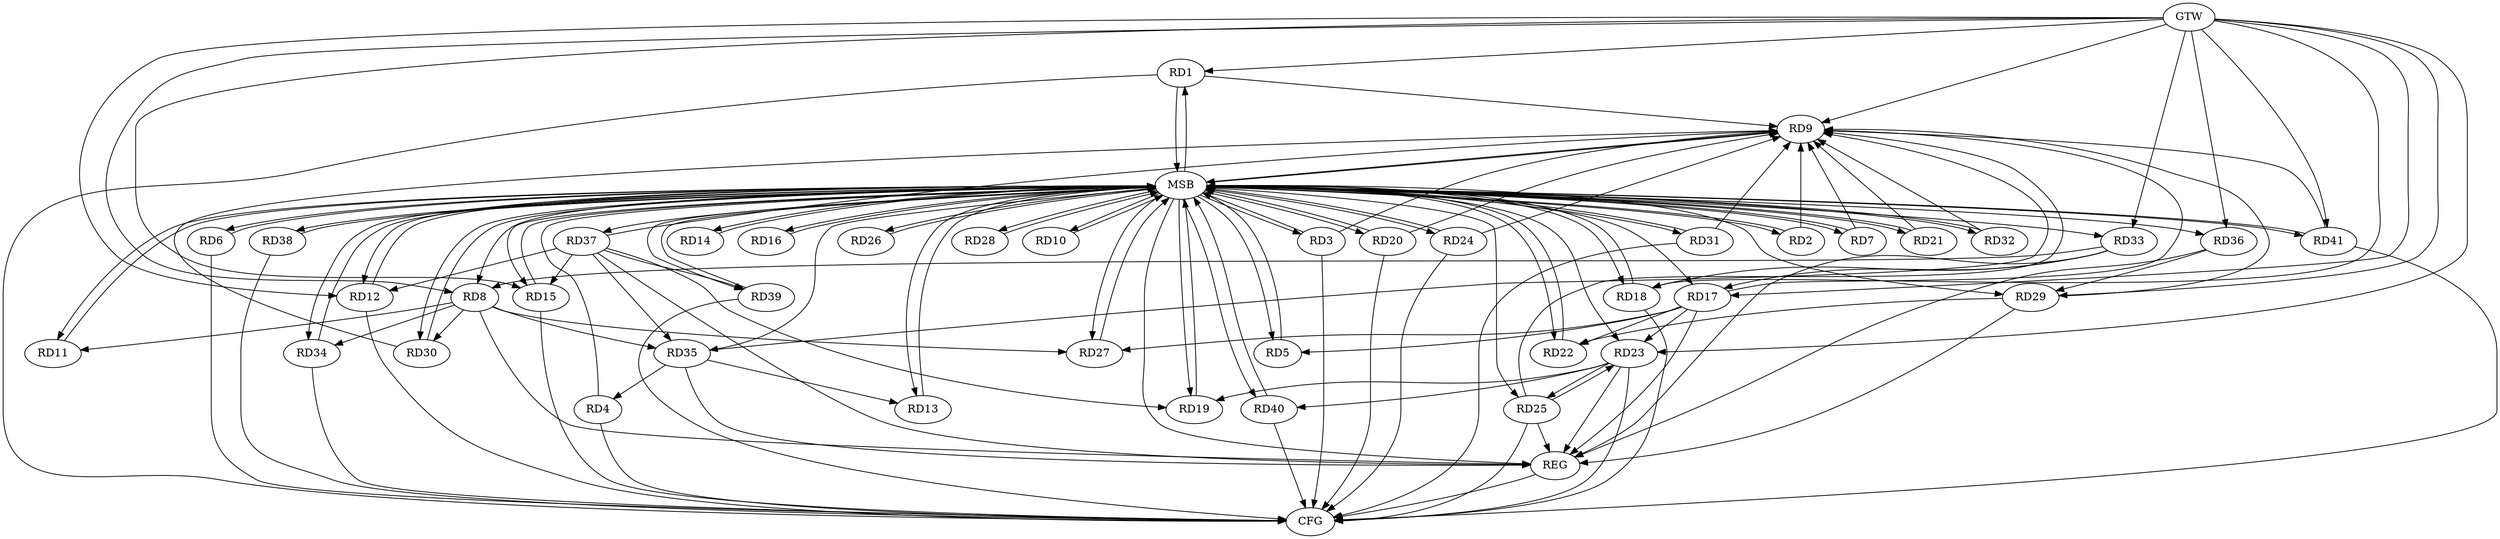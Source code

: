 strict digraph G {
  RD1 [ label="RD1" ];
  RD2 [ label="RD2" ];
  RD3 [ label="RD3" ];
  RD4 [ label="RD4" ];
  RD5 [ label="RD5" ];
  RD6 [ label="RD6" ];
  RD7 [ label="RD7" ];
  RD8 [ label="RD8" ];
  RD9 [ label="RD9" ];
  RD10 [ label="RD10" ];
  RD11 [ label="RD11" ];
  RD12 [ label="RD12" ];
  RD13 [ label="RD13" ];
  RD14 [ label="RD14" ];
  RD15 [ label="RD15" ];
  RD16 [ label="RD16" ];
  RD17 [ label="RD17" ];
  RD18 [ label="RD18" ];
  RD19 [ label="RD19" ];
  RD20 [ label="RD20" ];
  RD21 [ label="RD21" ];
  RD22 [ label="RD22" ];
  RD23 [ label="RD23" ];
  RD24 [ label="RD24" ];
  RD25 [ label="RD25" ];
  RD26 [ label="RD26" ];
  RD27 [ label="RD27" ];
  RD28 [ label="RD28" ];
  RD29 [ label="RD29" ];
  RD30 [ label="RD30" ];
  RD31 [ label="RD31" ];
  RD32 [ label="RD32" ];
  RD33 [ label="RD33" ];
  RD34 [ label="RD34" ];
  RD35 [ label="RD35" ];
  RD36 [ label="RD36" ];
  RD37 [ label="RD37" ];
  RD38 [ label="RD38" ];
  RD39 [ label="RD39" ];
  RD40 [ label="RD40" ];
  RD41 [ label="RD41" ];
  GTW [ label="GTW" ];
  REG [ label="REG" ];
  MSB [ label="MSB" ];
  CFG [ label="CFG" ];
  RD35 -> RD4;
  RD17 -> RD5;
  RD8 -> RD11;
  RD8 -> RD27;
  RD8 -> RD30;
  RD33 -> RD8;
  RD8 -> RD34;
  RD8 -> RD35;
  RD25 -> RD9;
  RD37 -> RD9;
  RD37 -> RD12;
  RD35 -> RD13;
  RD37 -> RD15;
  RD17 -> RD22;
  RD17 -> RD23;
  RD17 -> RD27;
  RD33 -> RD17;
  RD33 -> RD18;
  RD23 -> RD19;
  RD37 -> RD19;
  RD29 -> RD22;
  RD23 -> RD25;
  RD25 -> RD23;
  RD23 -> RD40;
  RD36 -> RD29;
  RD37 -> RD35;
  RD37 -> RD39;
  GTW -> RD41;
  GTW -> RD1;
  GTW -> RD29;
  GTW -> RD36;
  GTW -> RD17;
  GTW -> RD8;
  GTW -> RD33;
  GTW -> RD23;
  GTW -> RD18;
  GTW -> RD15;
  GTW -> RD9;
  GTW -> RD12;
  RD8 -> REG;
  RD17 -> REG;
  RD23 -> REG;
  RD25 -> REG;
  RD29 -> REG;
  RD33 -> REG;
  RD35 -> REG;
  RD36 -> REG;
  RD37 -> REG;
  RD1 -> MSB;
  MSB -> RD14;
  MSB -> RD19;
  MSB -> REG;
  RD2 -> MSB;
  MSB -> RD13;
  MSB -> RD20;
  RD3 -> MSB;
  MSB -> RD5;
  MSB -> RD17;
  RD4 -> MSB;
  MSB -> RD22;
  RD5 -> MSB;
  MSB -> RD6;
  MSB -> RD8;
  MSB -> RD15;
  RD6 -> MSB;
  MSB -> RD11;
  MSB -> RD26;
  MSB -> RD32;
  MSB -> RD36;
  MSB -> RD38;
  MSB -> RD41;
  RD7 -> MSB;
  MSB -> RD12;
  MSB -> RD24;
  MSB -> RD29;
  RD9 -> MSB;
  MSB -> RD16;
  RD10 -> MSB;
  MSB -> RD21;
  MSB -> RD31;
  MSB -> RD33;
  MSB -> RD35;
  MSB -> RD39;
  RD11 -> MSB;
  MSB -> RD10;
  MSB -> RD40;
  RD12 -> MSB;
  MSB -> RD7;
  RD13 -> MSB;
  MSB -> RD1;
  MSB -> RD23;
  MSB -> RD27;
  MSB -> RD34;
  RD14 -> MSB;
  MSB -> RD9;
  RD15 -> MSB;
  MSB -> RD2;
  MSB -> RD25;
  MSB -> RD37;
  RD16 -> MSB;
  RD18 -> MSB;
  MSB -> RD3;
  RD19 -> MSB;
  RD20 -> MSB;
  RD21 -> MSB;
  RD22 -> MSB;
  RD24 -> MSB;
  RD26 -> MSB;
  MSB -> RD28;
  RD27 -> MSB;
  MSB -> RD30;
  RD28 -> MSB;
  RD30 -> MSB;
  RD31 -> MSB;
  RD32 -> MSB;
  MSB -> RD18;
  RD34 -> MSB;
  RD38 -> MSB;
  RD39 -> MSB;
  RD40 -> MSB;
  RD41 -> MSB;
  RD34 -> CFG;
  RD39 -> CFG;
  RD18 -> CFG;
  RD3 -> CFG;
  RD20 -> CFG;
  RD41 -> CFG;
  RD6 -> CFG;
  RD23 -> CFG;
  RD1 -> CFG;
  RD40 -> CFG;
  RD4 -> CFG;
  RD38 -> CFG;
  RD25 -> CFG;
  RD24 -> CFG;
  RD31 -> CFG;
  RD12 -> CFG;
  RD15 -> CFG;
  REG -> CFG;
  RD35 -> RD9;
  RD1 -> RD9;
  RD3 -> RD9;
  RD17 -> RD9;
  RD2 -> RD9;
  RD32 -> RD9;
  RD30 -> RD9;
  RD29 -> RD9;
  RD21 -> RD9;
  RD31 -> RD9;
  RD24 -> RD9;
  RD7 -> RD9;
  RD20 -> RD9;
  RD41 -> RD9;
}

